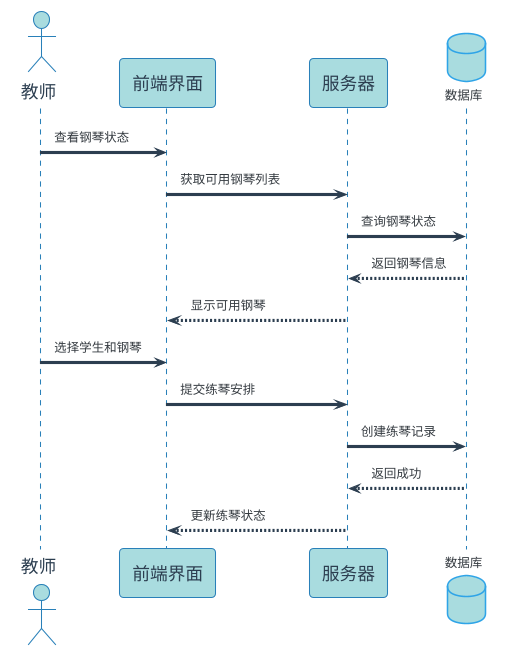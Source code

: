 @startuml
!theme cerulean
skinparam backgroundColor #FFFFFF
skinparam sequence {
    ArrowColor #2C3E50
    ActorBorderColor #2980B9
    LifeLineBorderColor #2980B9
    LifeLineBackgroundColor #A9DCDF
    
    ParticipantBorderColor #2980B9
    ParticipantBackgroundColor #A9DCDF
    ParticipantFontName 微软雅黑
    ParticipantFontSize 17
    ParticipantFontColor #2C3E50
    
    ActorBackgroundColor #A9DCDF
    ActorFontColor #2C3E50
    ActorFontSize 17
    ActorFontName 微软雅黑
}

actor 教师 as Teacher
participant "前端界面" as Frontend #A9DCDF
participant "服务器" as Server #A9DCDF
database "数据库" as DB #A9DCDF

Teacher -> Frontend: 查看钢琴状态
Frontend -> Server: 获取可用钢琴列表
Server -> DB: 查询钢琴状态
DB --> Server: 返回钢琴信息
Server --> Frontend: 显示可用钢琴

Teacher -> Frontend: 选择学生和钢琴
Frontend -> Server: 提交练琴安排
Server -> DB: 创建练琴记录
DB --> Server: 返回成功
Server --> Frontend: 更新练琴状态

@enduml 